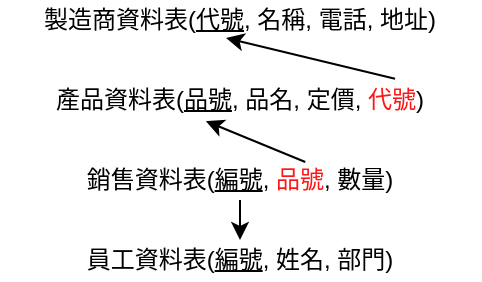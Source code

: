 <mxfile version="22.0.5" type="device">
  <diagram name="第 1 页" id="q2asNlYki9gL2x0bq14U">
    <mxGraphModel dx="339" dy="516" grid="1" gridSize="10" guides="1" tooltips="1" connect="1" arrows="1" fold="1" page="1" pageScale="1" pageWidth="827" pageHeight="1169" math="0" shadow="0">
      <root>
        <mxCell id="0" />
        <mxCell id="1" parent="0" />
        <UserObject label="製造商資料表(&lt;u&gt;代號&lt;/u&gt;, 名稱, 電話, 地址)" placeholders="1" name="Variable" id="IMgGmOkAjyr2ttM1hkiZ-1">
          <mxCell style="text;html=1;strokeColor=none;fillColor=none;align=center;verticalAlign=middle;whiteSpace=wrap;overflow=hidden;" vertex="1" parent="1">
            <mxGeometry x="60" y="300" width="240" height="20" as="geometry" />
          </mxCell>
        </UserObject>
        <UserObject label="產品資料表(&lt;u&gt;品號&lt;/u&gt;, 品名, 定價, &lt;font color=&quot;#ff1717&quot;&gt;代號&lt;/font&gt;)" placeholders="1" name="Variable" id="IMgGmOkAjyr2ttM1hkiZ-2">
          <mxCell style="text;html=1;strokeColor=none;fillColor=none;align=center;verticalAlign=middle;whiteSpace=wrap;overflow=hidden;" vertex="1" parent="1">
            <mxGeometry x="60" y="340" width="240" height="20" as="geometry" />
          </mxCell>
        </UserObject>
        <UserObject label="銷售資料表(&lt;u&gt;編號&lt;/u&gt;, &lt;span style=&quot;background-color: rgb(255, 255, 255);&quot;&gt;&lt;font color=&quot;#ff1717&quot;&gt;品號&lt;/font&gt;&lt;/span&gt;, 數量)" placeholders="1" name="Variable" id="IMgGmOkAjyr2ttM1hkiZ-3">
          <mxCell style="text;html=1;strokeColor=none;fillColor=none;align=center;verticalAlign=middle;whiteSpace=wrap;overflow=hidden;" vertex="1" parent="1">
            <mxGeometry x="60" y="380" width="240" height="20" as="geometry" />
          </mxCell>
        </UserObject>
        <UserObject label="員工資料表(&lt;u&gt;編號&lt;/u&gt;, 姓名, 部門)" placeholders="1" name="Variable" id="IMgGmOkAjyr2ttM1hkiZ-4">
          <mxCell style="text;html=1;strokeColor=none;fillColor=none;align=center;verticalAlign=middle;whiteSpace=wrap;overflow=hidden;" vertex="1" parent="1">
            <mxGeometry x="60" y="420" width="240" height="20" as="geometry" />
          </mxCell>
        </UserObject>
        <mxCell id="IMgGmOkAjyr2ttM1hkiZ-6" value="" style="endArrow=classic;html=1;rounded=0;entryX=0.471;entryY=0.95;entryDx=0;entryDy=0;entryPerimeter=0;exitX=0.823;exitY=-0.03;exitDx=0;exitDy=0;exitPerimeter=0;" edge="1" parent="1" source="IMgGmOkAjyr2ttM1hkiZ-2" target="IMgGmOkAjyr2ttM1hkiZ-1">
          <mxGeometry width="50" height="50" relative="1" as="geometry">
            <mxPoint x="200" y="370" as="sourcePoint" />
            <mxPoint x="250" y="320" as="targetPoint" />
          </mxGeometry>
        </mxCell>
        <mxCell id="IMgGmOkAjyr2ttM1hkiZ-7" value="" style="endArrow=classic;html=1;rounded=0;entryX=0.429;entryY=1.03;entryDx=0;entryDy=0;entryPerimeter=0;exitX=0.636;exitY=0.05;exitDx=0;exitDy=0;exitPerimeter=0;" edge="1" parent="1" source="IMgGmOkAjyr2ttM1hkiZ-3" target="IMgGmOkAjyr2ttM1hkiZ-2">
          <mxGeometry width="50" height="50" relative="1" as="geometry">
            <mxPoint x="180" y="410" as="sourcePoint" />
            <mxPoint x="230" y="360" as="targetPoint" />
          </mxGeometry>
        </mxCell>
        <mxCell id="IMgGmOkAjyr2ttM1hkiZ-9" value="" style="endArrow=classic;html=1;rounded=0;entryX=0.5;entryY=0;entryDx=0;entryDy=0;exitX=0.5;exitY=1;exitDx=0;exitDy=0;" edge="1" parent="1" source="IMgGmOkAjyr2ttM1hkiZ-3" target="IMgGmOkAjyr2ttM1hkiZ-4">
          <mxGeometry width="50" height="50" relative="1" as="geometry">
            <mxPoint x="180" y="410" as="sourcePoint" />
            <mxPoint x="230" y="360" as="targetPoint" />
          </mxGeometry>
        </mxCell>
      </root>
    </mxGraphModel>
  </diagram>
</mxfile>
